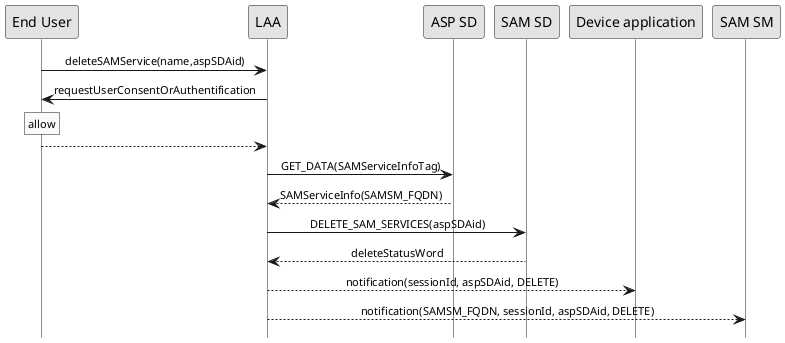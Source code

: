 
@startuml
 
hide footbox
skinparam sequenceMessageAlign center
skinparam sequenceArrowFontSize 11
skinparam noteFontSize 11
skinparam monochrome true
skinparam lifelinestrategy solid
 
"End User" -> "LAA" : deleteSAMService(name,aspSDAid)

 
LAA -> "End User" : requestUserConsentOrAuthentification
rnote over "End User": allow
LAA <-- "End User"

LAA -> "ASP SD" : GET_DATA(SAMServiceInfoTag)
"ASP SD" --> LAA : SAMServiceInfo(SAMSM_FQDN)  

"LAA" -> "SAM SD" : DELETE_SAM_SERVICES(aspSDAid) 
"SAM SD" --> LAA : deleteStatusWord

 
LAA --> "Device application" : notification(sessionId, aspSDAid, DELETE)
 
LAA --> "SAM SM" : notification(SAMSM_FQDN, sessionId, aspSDAid, DELETE)
@enduml
